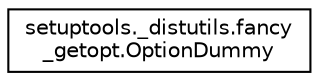 digraph "Graphical Class Hierarchy"
{
 // LATEX_PDF_SIZE
  edge [fontname="Helvetica",fontsize="10",labelfontname="Helvetica",labelfontsize="10"];
  node [fontname="Helvetica",fontsize="10",shape=record];
  rankdir="LR";
  Node0 [label="setuptools._distutils.fancy\l_getopt.OptionDummy",height=0.2,width=0.4,color="black", fillcolor="white", style="filled",URL="$df/d20/classsetuptools_1_1__distutils_1_1fancy__getopt_1_1_option_dummy.html",tooltip=" "];
}
